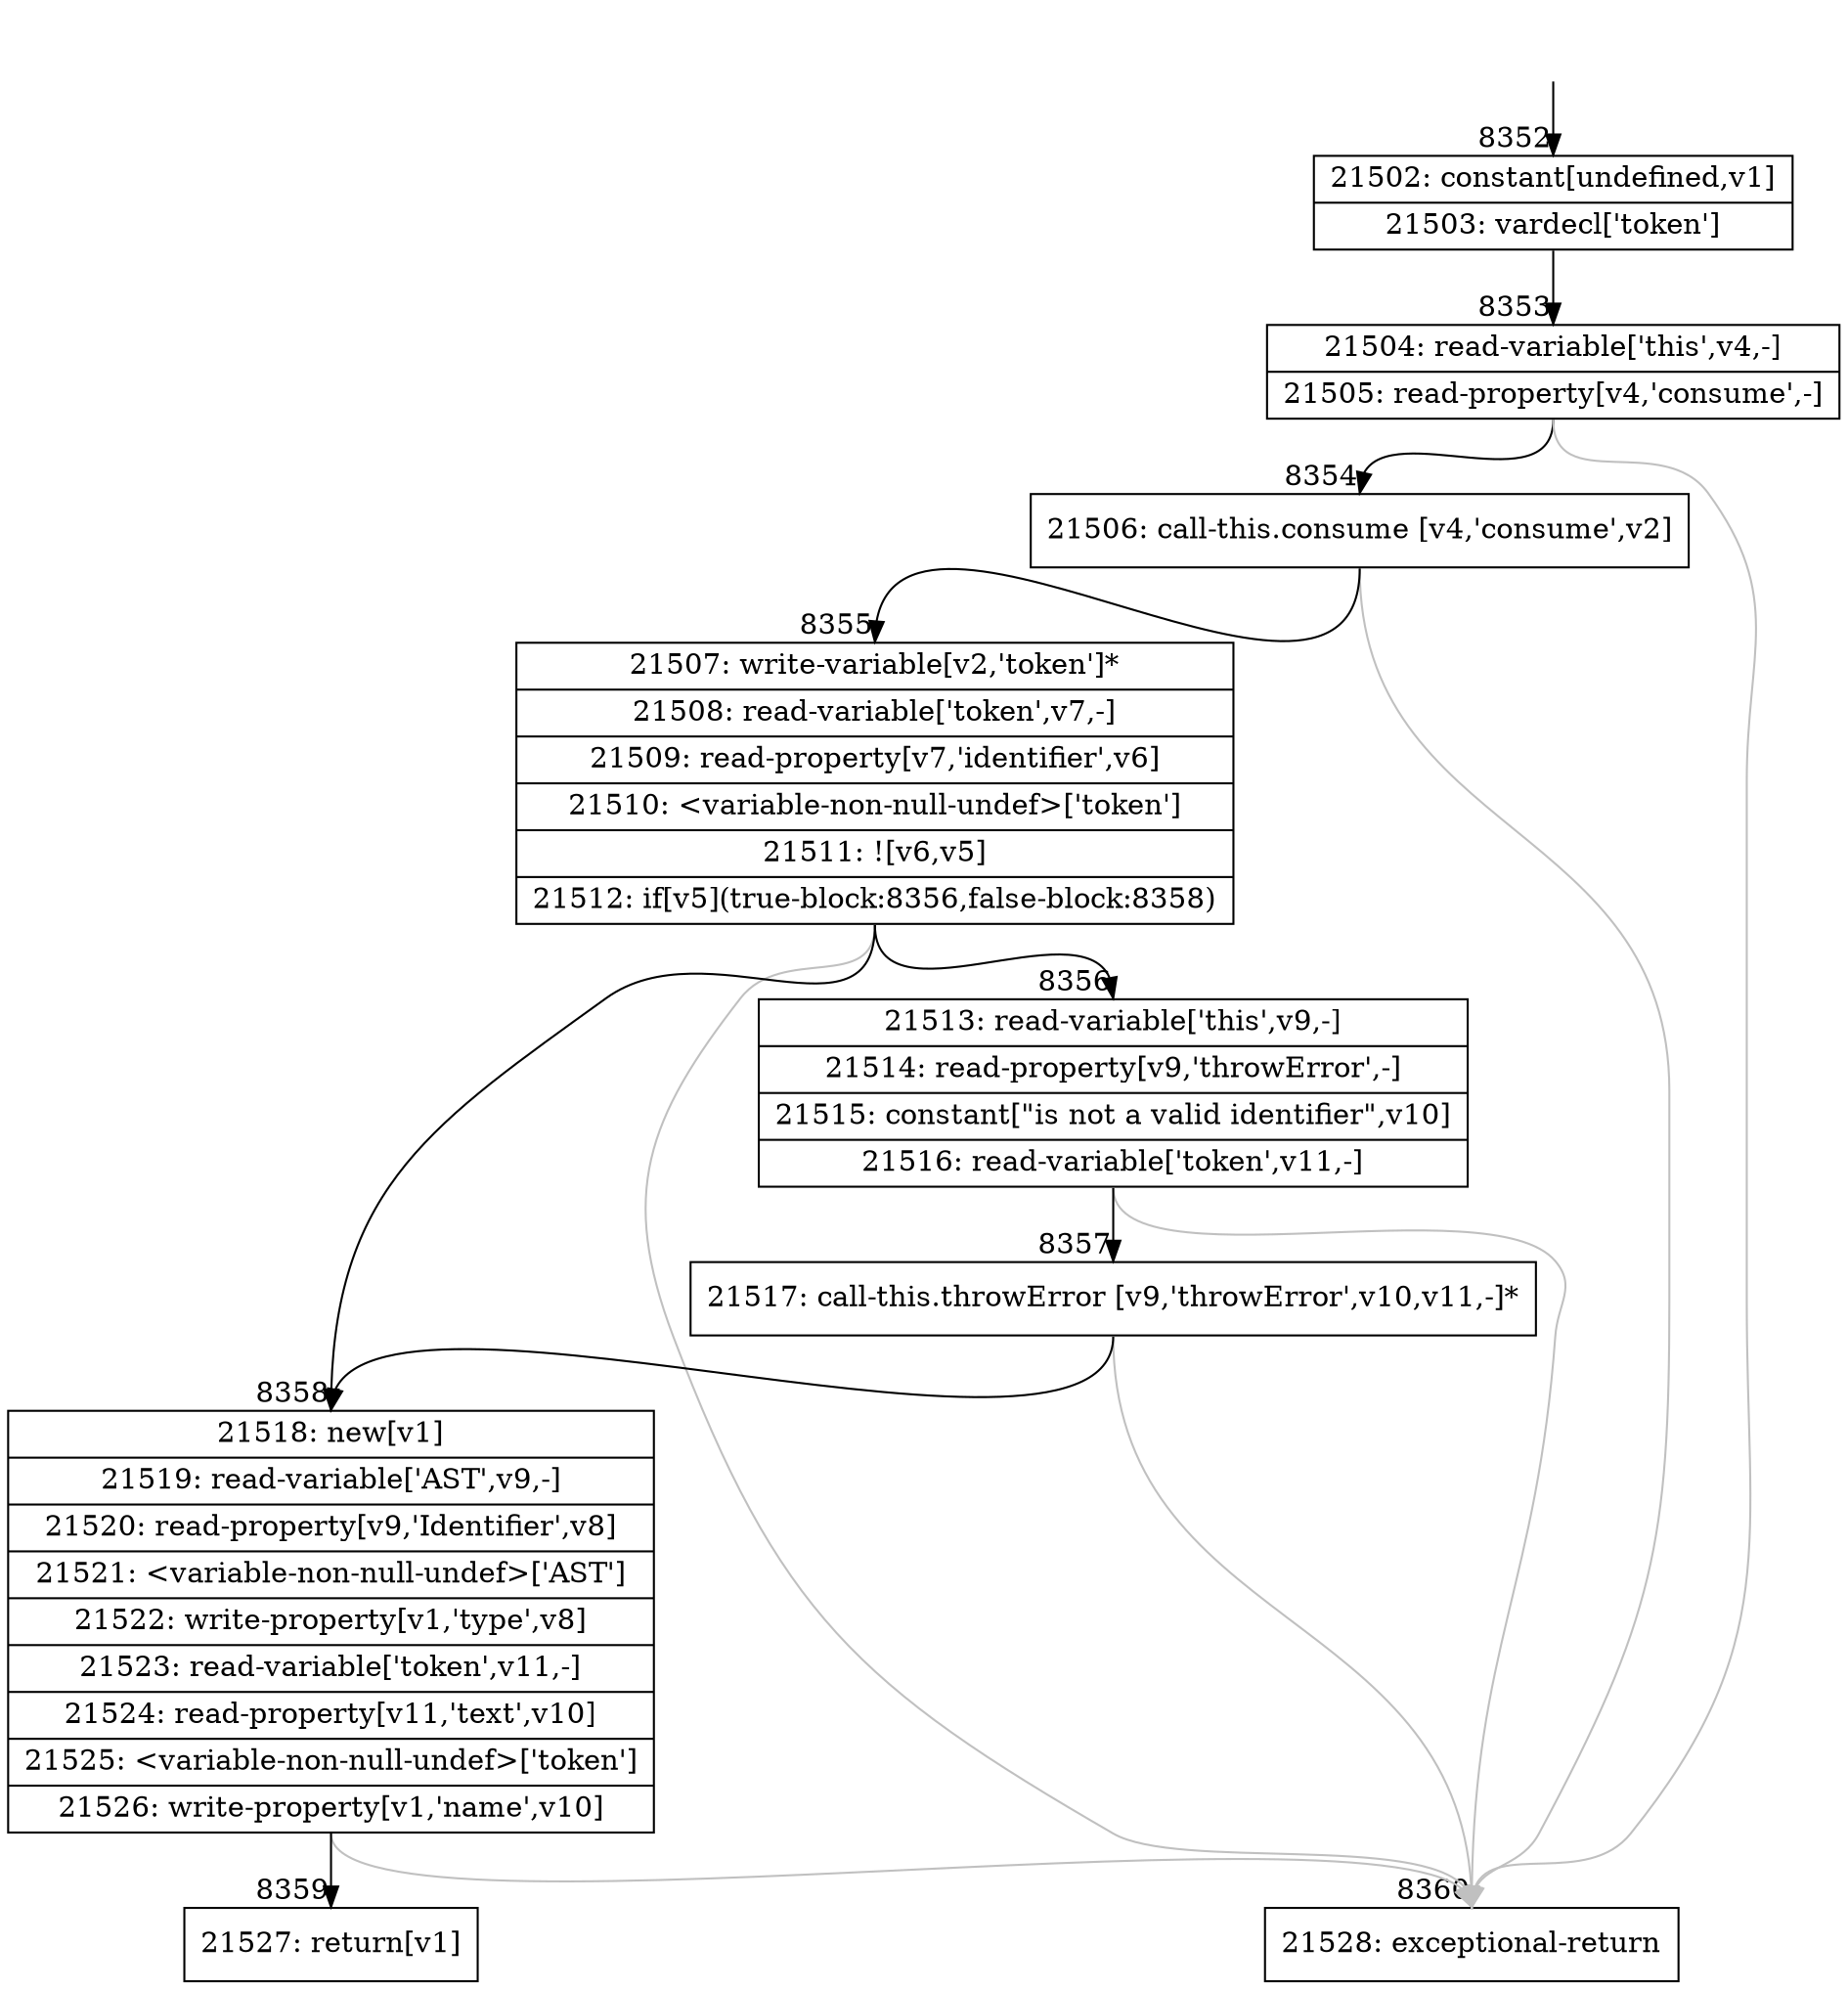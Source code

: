 digraph {
rankdir="TD"
BB_entry614[shape=none,label=""];
BB_entry614 -> BB8352 [tailport=s, headport=n, headlabel="    8352"]
BB8352 [shape=record label="{21502: constant[undefined,v1]|21503: vardecl['token']}" ] 
BB8352 -> BB8353 [tailport=s, headport=n, headlabel="      8353"]
BB8353 [shape=record label="{21504: read-variable['this',v4,-]|21505: read-property[v4,'consume',-]}" ] 
BB8353 -> BB8354 [tailport=s, headport=n, headlabel="      8354"]
BB8353 -> BB8360 [tailport=s, headport=n, color=gray, headlabel="      8360"]
BB8354 [shape=record label="{21506: call-this.consume [v4,'consume',v2]}" ] 
BB8354 -> BB8355 [tailport=s, headport=n, headlabel="      8355"]
BB8354 -> BB8360 [tailport=s, headport=n, color=gray]
BB8355 [shape=record label="{21507: write-variable[v2,'token']*|21508: read-variable['token',v7,-]|21509: read-property[v7,'identifier',v6]|21510: \<variable-non-null-undef\>['token']|21511: ![v6,v5]|21512: if[v5](true-block:8356,false-block:8358)}" ] 
BB8355 -> BB8356 [tailport=s, headport=n, headlabel="      8356"]
BB8355 -> BB8358 [tailport=s, headport=n, headlabel="      8358"]
BB8355 -> BB8360 [tailport=s, headport=n, color=gray]
BB8356 [shape=record label="{21513: read-variable['this',v9,-]|21514: read-property[v9,'throwError',-]|21515: constant[\"is not a valid identifier\",v10]|21516: read-variable['token',v11,-]}" ] 
BB8356 -> BB8357 [tailport=s, headport=n, headlabel="      8357"]
BB8356 -> BB8360 [tailport=s, headport=n, color=gray]
BB8357 [shape=record label="{21517: call-this.throwError [v9,'throwError',v10,v11,-]*}" ] 
BB8357 -> BB8358 [tailport=s, headport=n]
BB8357 -> BB8360 [tailport=s, headport=n, color=gray]
BB8358 [shape=record label="{21518: new[v1]|21519: read-variable['AST',v9,-]|21520: read-property[v9,'Identifier',v8]|21521: \<variable-non-null-undef\>['AST']|21522: write-property[v1,'type',v8]|21523: read-variable['token',v11,-]|21524: read-property[v11,'text',v10]|21525: \<variable-non-null-undef\>['token']|21526: write-property[v1,'name',v10]}" ] 
BB8358 -> BB8359 [tailport=s, headport=n, headlabel="      8359"]
BB8358 -> BB8360 [tailport=s, headport=n, color=gray]
BB8359 [shape=record label="{21527: return[v1]}" ] 
BB8360 [shape=record label="{21528: exceptional-return}" ] 
//#$~ 12832
}
